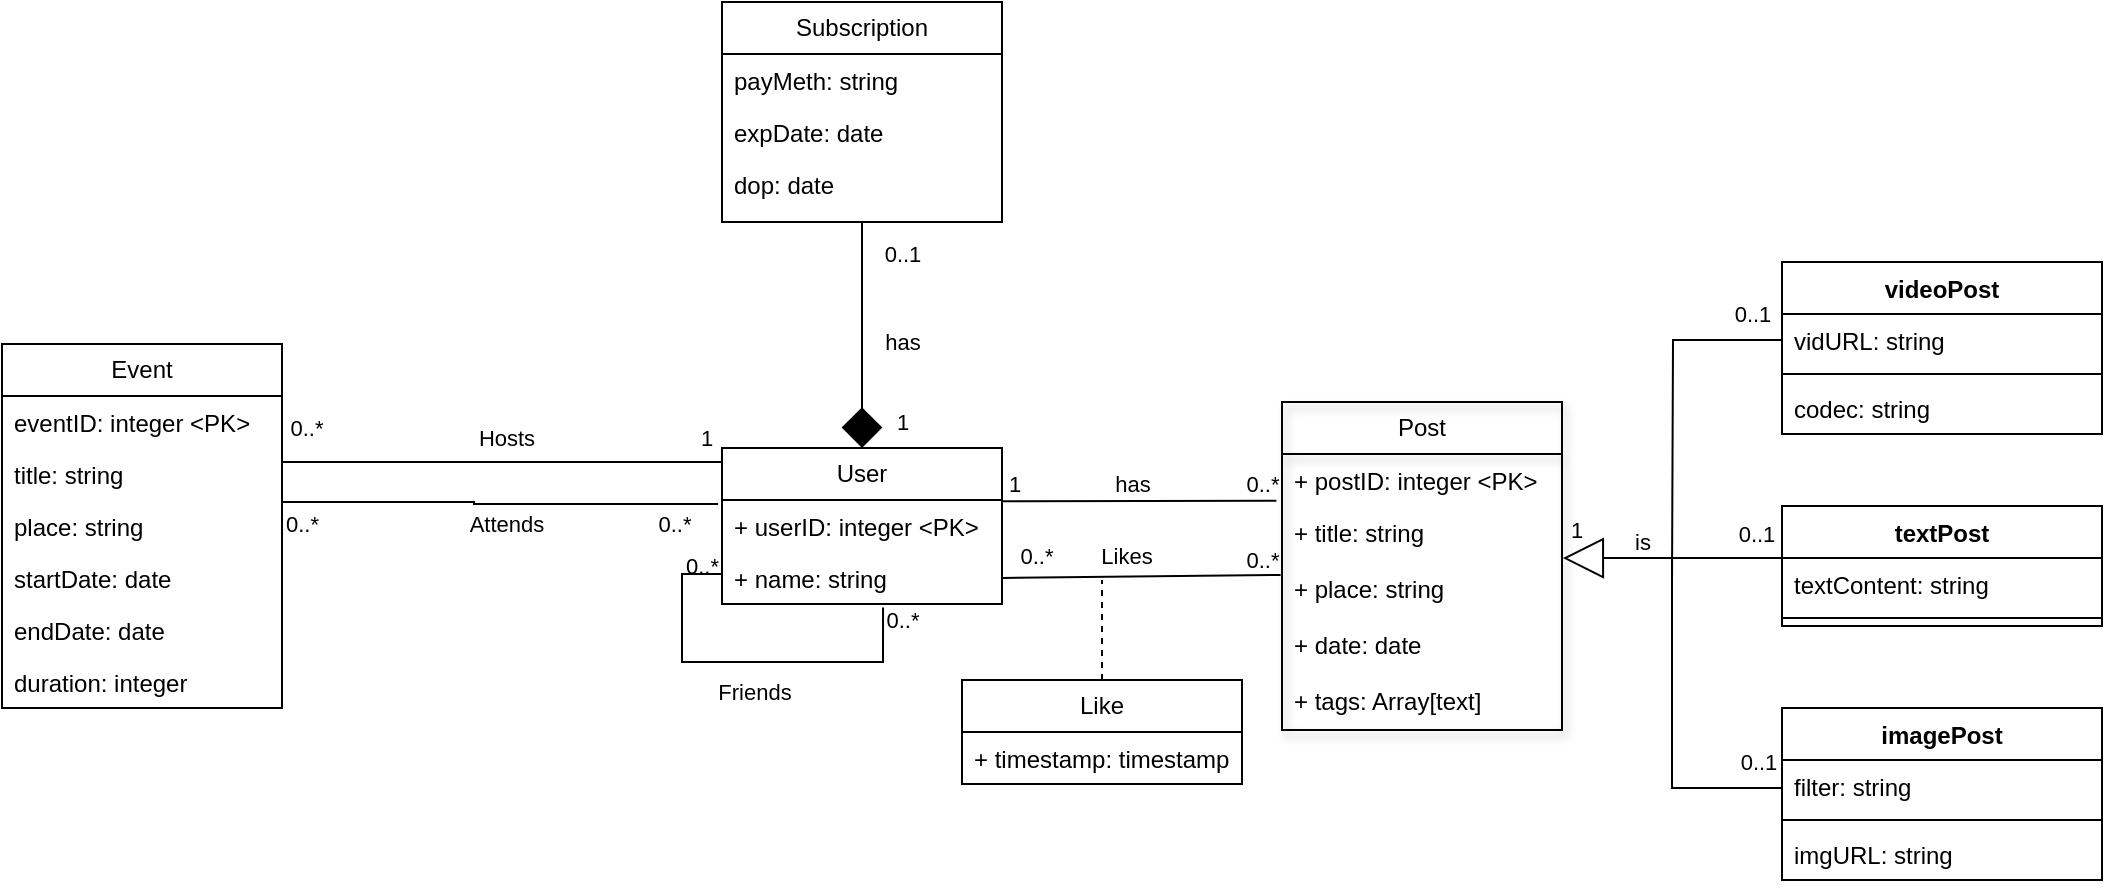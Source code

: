 <mxfile version="24.7.17">
  <diagram name="Page-1" id="sB40IVGVon7hJAWyoLqx">
    <mxGraphModel dx="1140" dy="826" grid="1" gridSize="10" guides="1" tooltips="1" connect="1" arrows="1" fold="1" page="1" pageScale="1" pageWidth="827" pageHeight="1169" background="none" math="0" shadow="0">
      <root>
        <mxCell id="0" />
        <mxCell id="1" parent="0" />
        <mxCell id="YtR0J8xUfhrT0mOV40MU-70" style="edgeStyle=orthogonalEdgeStyle;rounded=0;orthogonalLoop=1;jettySize=auto;html=1;exitX=1.003;exitY=-0.07;exitDx=0;exitDy=0;entryX=0;entryY=0.5;entryDx=0;entryDy=0;endArrow=none;endFill=0;startArrow=block;startFill=0;exitPerimeter=0;labelBorderColor=none;endSize=8;startSize=18;labelBackgroundColor=none;" parent="1" source="YtR0J8xUfhrT0mOV40MU-10" edge="1">
          <mxGeometry relative="1" as="geometry">
            <mxPoint x="980" y="572.99" as="targetPoint" />
            <mxPoint x="870" y="462.99" as="sourcePoint" />
            <Array as="points">
              <mxPoint x="925" y="458" />
              <mxPoint x="925" y="573" />
            </Array>
          </mxGeometry>
        </mxCell>
        <mxCell id="YtR0J8xUfhrT0mOV40MU-78" value="1" style="edgeLabel;html=1;align=center;verticalAlign=middle;resizable=0;points=[];labelBorderColor=none;labelBackgroundColor=none;" parent="YtR0J8xUfhrT0mOV40MU-70" vertex="1" connectable="0">
          <mxGeometry x="-0.94" y="2" relative="1" as="geometry">
            <mxPoint y="-12" as="offset" />
          </mxGeometry>
        </mxCell>
        <mxCell id="YtR0J8xUfhrT0mOV40MU-82" value="0..1" style="edgeLabel;html=1;align=center;verticalAlign=middle;resizable=0;points=[];labelBorderColor=none;labelBackgroundColor=none;" parent="YtR0J8xUfhrT0mOV40MU-70" vertex="1" connectable="0">
          <mxGeometry x="0.888" y="2" relative="1" as="geometry">
            <mxPoint y="-11" as="offset" />
          </mxGeometry>
        </mxCell>
        <mxCell id="e96Cc8Y0z2YNpMsS7pFl-3" value="is" style="edgeLabel;html=1;align=center;verticalAlign=middle;resizable=0;points=[];" vertex="1" connectable="0" parent="YtR0J8xUfhrT0mOV40MU-70">
          <mxGeometry x="-0.647" y="2" relative="1" as="geometry">
            <mxPoint y="-6" as="offset" />
          </mxGeometry>
        </mxCell>
        <mxCell id="YtR0J8xUfhrT0mOV40MU-7" value="Post" style="swimlane;fontStyle=0;childLayout=stackLayout;horizontal=1;startSize=26;fillColor=none;horizontalStack=0;resizeParent=1;resizeParentMax=0;resizeLast=0;collapsible=1;marginBottom=0;whiteSpace=wrap;html=1;shadow=1;labelBorderColor=none;labelBackgroundColor=none;" parent="1" vertex="1">
          <mxGeometry x="730" y="380" width="140" height="164" as="geometry">
            <mxRectangle x="290" y="200" width="60" height="30" as="alternateBounds" />
          </mxGeometry>
        </mxCell>
        <mxCell id="YtR0J8xUfhrT0mOV40MU-8" value="+ postID: integer &amp;lt;PK&amp;gt;" style="text;strokeColor=none;fillColor=none;align=left;verticalAlign=top;spacingLeft=4;spacingRight=4;overflow=hidden;rotatable=0;points=[[0,0.5],[1,0.5]];portConstraint=eastwest;whiteSpace=wrap;html=1;labelBorderColor=none;labelBackgroundColor=none;" parent="YtR0J8xUfhrT0mOV40MU-7" vertex="1">
          <mxGeometry y="26" width="140" height="26" as="geometry" />
        </mxCell>
        <mxCell id="YtR0J8xUfhrT0mOV40MU-9" value="+ title: string" style="text;strokeColor=none;fillColor=none;align=left;verticalAlign=top;spacingLeft=4;spacingRight=4;overflow=hidden;rotatable=0;points=[[0,0.5],[1,0.5]];portConstraint=eastwest;whiteSpace=wrap;html=1;labelBorderColor=none;labelBackgroundColor=none;" parent="YtR0J8xUfhrT0mOV40MU-7" vertex="1">
          <mxGeometry y="52" width="140" height="28" as="geometry" />
        </mxCell>
        <mxCell id="YtR0J8xUfhrT0mOV40MU-10" value="+ place: string" style="text;strokeColor=none;fillColor=none;align=left;verticalAlign=top;spacingLeft=4;spacingRight=4;overflow=hidden;rotatable=0;points=[[0,0.5],[1,0.5]];portConstraint=eastwest;whiteSpace=wrap;html=1;labelBorderColor=none;labelBackgroundColor=none;" parent="YtR0J8xUfhrT0mOV40MU-7" vertex="1">
          <mxGeometry y="80" width="140" height="28" as="geometry" />
        </mxCell>
        <mxCell id="YtR0J8xUfhrT0mOV40MU-11" value="+ date: date" style="text;strokeColor=none;fillColor=none;align=left;verticalAlign=top;spacingLeft=4;spacingRight=4;overflow=hidden;rotatable=0;points=[[0,0.5],[1,0.5]];portConstraint=eastwest;whiteSpace=wrap;html=1;labelBorderColor=none;labelBackgroundColor=none;" parent="YtR0J8xUfhrT0mOV40MU-7" vertex="1">
          <mxGeometry y="108" width="140" height="28" as="geometry" />
        </mxCell>
        <mxCell id="YtR0J8xUfhrT0mOV40MU-12" value="+ tags: Array[text]" style="text;strokeColor=none;fillColor=none;align=left;verticalAlign=top;spacingLeft=4;spacingRight=4;overflow=hidden;rotatable=0;points=[[0,0.5],[1,0.5]];portConstraint=eastwest;whiteSpace=wrap;html=1;labelBorderColor=none;labelBackgroundColor=none;" parent="YtR0J8xUfhrT0mOV40MU-7" vertex="1">
          <mxGeometry y="136" width="140" height="28" as="geometry" />
        </mxCell>
        <mxCell id="YtR0J8xUfhrT0mOV40MU-3" value="User" style="swimlane;fontStyle=0;childLayout=stackLayout;horizontal=1;startSize=26;fillColor=none;horizontalStack=0;resizeParent=1;resizeParentMax=0;resizeLast=0;collapsible=1;marginBottom=0;whiteSpace=wrap;html=1;labelBorderColor=none;labelBackgroundColor=none;" parent="1" vertex="1">
          <mxGeometry x="450" y="403" width="140" height="78" as="geometry" />
        </mxCell>
        <mxCell id="YtR0J8xUfhrT0mOV40MU-4" value="+ userID: integer &amp;lt;PK&amp;gt;" style="text;strokeColor=none;fillColor=none;align=left;verticalAlign=top;spacingLeft=4;spacingRight=4;overflow=hidden;rotatable=0;points=[[0,0.5],[1,0.5]];portConstraint=eastwest;whiteSpace=wrap;html=1;labelBorderColor=none;labelBackgroundColor=none;" parent="YtR0J8xUfhrT0mOV40MU-3" vertex="1">
          <mxGeometry y="26" width="140" height="26" as="geometry" />
        </mxCell>
        <mxCell id="YtR0J8xUfhrT0mOV40MU-5" value="+ name: string" style="text;strokeColor=none;fillColor=none;align=left;verticalAlign=top;spacingLeft=4;spacingRight=4;overflow=hidden;rotatable=0;points=[[0,0.5],[1,0.5]];portConstraint=eastwest;whiteSpace=wrap;html=1;labelBorderColor=none;labelBackgroundColor=none;" parent="YtR0J8xUfhrT0mOV40MU-3" vertex="1">
          <mxGeometry y="52" width="140" height="26" as="geometry" />
        </mxCell>
        <mxCell id="YtR0J8xUfhrT0mOV40MU-19" value="" style="endArrow=none;endFill=0;html=1;align=center;verticalAlign=middle;rounded=0;strokeColor=default;endSize=6;startSize=6;sourcePerimeterSpacing=0;targetPerimeterSpacing=0;jumpStyle=none;jumpSize=0;entryX=-0.02;entryY=0.898;entryDx=0;entryDy=0;entryPerimeter=0;exitX=1;exitY=0.024;exitDx=0;exitDy=0;exitPerimeter=0;labelBorderColor=none;labelBackgroundColor=none;" parent="1" source="YtR0J8xUfhrT0mOV40MU-4" target="YtR0J8xUfhrT0mOV40MU-8" edge="1">
          <mxGeometry x="-1" relative="1" as="geometry">
            <mxPoint x="540" y="420" as="sourcePoint" />
            <mxPoint x="730" y="420" as="targetPoint" />
            <Array as="points" />
          </mxGeometry>
        </mxCell>
        <mxCell id="YtR0J8xUfhrT0mOV40MU-20" value="1" style="edgeLabel;resizable=0;html=1;align=center;verticalAlign=bottom;spacingLeft=-7;labelBorderColor=none;labelBackgroundColor=none;" parent="YtR0J8xUfhrT0mOV40MU-19" connectable="0" vertex="1">
          <mxGeometry x="-1" relative="1" as="geometry">
            <mxPoint x="9" as="offset" />
          </mxGeometry>
        </mxCell>
        <mxCell id="YtR0J8xUfhrT0mOV40MU-24" value="0..*" style="edgeLabel;html=1;align=center;verticalAlign=middle;resizable=0;points=[];labelBorderColor=none;labelBackgroundColor=none;" parent="YtR0J8xUfhrT0mOV40MU-19" vertex="1" connectable="0">
          <mxGeometry x="0.776" y="-2" relative="1" as="geometry">
            <mxPoint x="8" y="-11" as="offset" />
          </mxGeometry>
        </mxCell>
        <mxCell id="YtR0J8xUfhrT0mOV40MU-105" value="has" style="edgeLabel;html=1;align=center;verticalAlign=middle;resizable=0;points=[];labelBorderColor=none;labelBackgroundColor=none;" parent="YtR0J8xUfhrT0mOV40MU-19" vertex="1" connectable="0">
          <mxGeometry x="-0.05" y="3" relative="1" as="geometry">
            <mxPoint y="-6" as="offset" />
          </mxGeometry>
        </mxCell>
        <mxCell id="YtR0J8xUfhrT0mOV40MU-25" value="Like" style="swimlane;fontStyle=0;childLayout=stackLayout;horizontal=1;startSize=26;fillColor=none;horizontalStack=0;resizeParent=1;resizeParentMax=0;resizeLast=0;collapsible=1;marginBottom=0;whiteSpace=wrap;html=1;labelBorderColor=none;labelBackgroundColor=none;" parent="1" vertex="1">
          <mxGeometry x="570" y="519" width="140" height="52" as="geometry" />
        </mxCell>
        <mxCell id="YtR0J8xUfhrT0mOV40MU-26" value="+ timestamp: timestamp" style="text;strokeColor=none;fillColor=none;align=left;verticalAlign=top;spacingLeft=4;spacingRight=4;overflow=hidden;rotatable=0;points=[[0,0.5],[1,0.5]];portConstraint=eastwest;whiteSpace=wrap;html=1;labelBorderColor=none;labelBackgroundColor=none;" parent="YtR0J8xUfhrT0mOV40MU-25" vertex="1">
          <mxGeometry y="26" width="140" height="26" as="geometry" />
        </mxCell>
        <mxCell id="YtR0J8xUfhrT0mOV40MU-34" value="Event" style="swimlane;fontStyle=0;childLayout=stackLayout;horizontal=1;startSize=26;horizontalStack=0;resizeParent=1;resizeParentMax=0;resizeLast=0;collapsible=1;marginBottom=0;whiteSpace=wrap;html=1;labelBorderColor=none;labelBackgroundColor=none;" parent="1" vertex="1">
          <mxGeometry x="90" y="351" width="140" height="182" as="geometry" />
        </mxCell>
        <mxCell id="YtR0J8xUfhrT0mOV40MU-40" value="eventID: integer &amp;lt;PK&amp;gt;" style="text;strokeColor=none;fillColor=none;align=left;verticalAlign=top;spacingLeft=4;spacingRight=4;overflow=hidden;rotatable=0;points=[[0,0.5],[1,0.5]];portConstraint=eastwest;whiteSpace=wrap;html=1;labelBorderColor=none;labelBackgroundColor=none;" parent="YtR0J8xUfhrT0mOV40MU-34" vertex="1">
          <mxGeometry y="26" width="140" height="26" as="geometry" />
        </mxCell>
        <mxCell id="YtR0J8xUfhrT0mOV40MU-39" value="title: string" style="text;strokeColor=none;fillColor=none;align=left;verticalAlign=top;spacingLeft=4;spacingRight=4;overflow=hidden;rotatable=0;points=[[0,0.5],[1,0.5]];portConstraint=eastwest;whiteSpace=wrap;html=1;labelBorderColor=none;labelBackgroundColor=none;" parent="YtR0J8xUfhrT0mOV40MU-34" vertex="1">
          <mxGeometry y="52" width="140" height="26" as="geometry" />
        </mxCell>
        <mxCell id="YtR0J8xUfhrT0mOV40MU-38" value="place: string" style="text;strokeColor=none;fillColor=none;align=left;verticalAlign=top;spacingLeft=4;spacingRight=4;overflow=hidden;rotatable=0;points=[[0,0.5],[1,0.5]];portConstraint=eastwest;whiteSpace=wrap;html=1;labelBorderColor=none;labelBackgroundColor=none;" parent="YtR0J8xUfhrT0mOV40MU-34" vertex="1">
          <mxGeometry y="78" width="140" height="26" as="geometry" />
        </mxCell>
        <mxCell id="YtR0J8xUfhrT0mOV40MU-35" value="startDate: date" style="text;strokeColor=none;fillColor=none;align=left;verticalAlign=top;spacingLeft=4;spacingRight=4;overflow=hidden;rotatable=0;points=[[0,0.5],[1,0.5]];portConstraint=eastwest;whiteSpace=wrap;html=1;labelBorderColor=none;labelBackgroundColor=none;" parent="YtR0J8xUfhrT0mOV40MU-34" vertex="1">
          <mxGeometry y="104" width="140" height="26" as="geometry" />
        </mxCell>
        <mxCell id="YtR0J8xUfhrT0mOV40MU-36" value="endDate: date" style="text;strokeColor=none;fillColor=none;align=left;verticalAlign=top;spacingLeft=4;spacingRight=4;overflow=hidden;rotatable=0;points=[[0,0.5],[1,0.5]];portConstraint=eastwest;whiteSpace=wrap;html=1;labelBorderColor=none;labelBackgroundColor=none;" parent="YtR0J8xUfhrT0mOV40MU-34" vertex="1">
          <mxGeometry y="130" width="140" height="26" as="geometry" />
        </mxCell>
        <mxCell id="YtR0J8xUfhrT0mOV40MU-37" value="duration: integer" style="text;strokeColor=none;fillColor=none;align=left;verticalAlign=top;spacingLeft=4;spacingRight=4;overflow=hidden;rotatable=0;points=[[0,0.5],[1,0.5]];portConstraint=eastwest;whiteSpace=wrap;html=1;labelBorderColor=none;labelBackgroundColor=none;" parent="YtR0J8xUfhrT0mOV40MU-34" vertex="1">
          <mxGeometry y="156" width="140" height="26" as="geometry" />
        </mxCell>
        <mxCell id="YtR0J8xUfhrT0mOV40MU-41" style="edgeStyle=orthogonalEdgeStyle;rounded=0;orthogonalLoop=1;jettySize=auto;html=1;exitX=0;exitY=0.5;exitDx=0;exitDy=0;entryX=1;entryY=0.5;entryDx=0;entryDy=0;endArrow=none;endFill=0;labelBorderColor=none;labelBackgroundColor=none;" parent="1" source="YtR0J8xUfhrT0mOV40MU-4" target="YtR0J8xUfhrT0mOV40MU-38" edge="1">
          <mxGeometry relative="1" as="geometry">
            <Array as="points">
              <mxPoint x="450" y="410" />
              <mxPoint x="230" y="410" />
            </Array>
          </mxGeometry>
        </mxCell>
        <mxCell id="YtR0J8xUfhrT0mOV40MU-42" value="1" style="edgeLabel;html=1;align=center;verticalAlign=middle;resizable=0;points=[];labelBorderColor=none;labelBackgroundColor=none;" parent="YtR0J8xUfhrT0mOV40MU-41" vertex="1" connectable="0">
          <mxGeometry x="-0.829" relative="1" as="geometry">
            <mxPoint x="-8" y="-20" as="offset" />
          </mxGeometry>
        </mxCell>
        <mxCell id="YtR0J8xUfhrT0mOV40MU-45" value="Hosts" style="edgeLabel;html=1;align=center;verticalAlign=middle;resizable=0;points=[];labelBorderColor=none;labelBackgroundColor=none;" parent="YtR0J8xUfhrT0mOV40MU-41" vertex="1" connectable="0">
          <mxGeometry x="-0.014" relative="1" as="geometry">
            <mxPoint y="-12" as="offset" />
          </mxGeometry>
        </mxCell>
        <mxCell id="YtR0J8xUfhrT0mOV40MU-46" value="0..*" style="edgeLabel;html=1;align=center;verticalAlign=middle;resizable=0;points=[];labelBorderColor=none;labelBackgroundColor=none;" parent="YtR0J8xUfhrT0mOV40MU-41" vertex="1" connectable="0">
          <mxGeometry x="0.771" y="-1" relative="1" as="geometry">
            <mxPoint x="11" y="-16" as="offset" />
          </mxGeometry>
        </mxCell>
        <mxCell id="YtR0J8xUfhrT0mOV40MU-50" value="" style="endArrow=none;html=1;rounded=0;exitX=1;exitY=0.5;exitDx=0;exitDy=0;entryX=-0.005;entryY=0.231;entryDx=0;entryDy=0;entryPerimeter=0;endFill=0;strokeWidth=1;startSize=6;sourcePerimeterSpacing=0;labelBorderColor=none;labelBackgroundColor=none;" parent="1" source="YtR0J8xUfhrT0mOV40MU-5" target="YtR0J8xUfhrT0mOV40MU-10" edge="1">
          <mxGeometry width="50" height="50" relative="1" as="geometry">
            <mxPoint x="600" y="610" as="sourcePoint" />
            <mxPoint x="650" y="560" as="targetPoint" />
          </mxGeometry>
        </mxCell>
        <mxCell id="YtR0J8xUfhrT0mOV40MU-54" value="0..*" style="edgeLabel;html=1;align=center;verticalAlign=bottom;resizable=0;points=[];spacing=2;spacingTop=0;spacingLeft=-7;labelBorderColor=none;labelBackgroundColor=none;" parent="YtR0J8xUfhrT0mOV40MU-50" vertex="1" connectable="0">
          <mxGeometry x="-0.94" y="3" relative="1" as="geometry">
            <mxPoint x="16" y="1" as="offset" />
          </mxGeometry>
        </mxCell>
        <mxCell id="YtR0J8xUfhrT0mOV40MU-55" value="0..*" style="edgeLabel;html=1;align=center;verticalAlign=middle;resizable=0;points=[];labelBorderColor=none;labelBackgroundColor=none;" parent="YtR0J8xUfhrT0mOV40MU-50" vertex="1" connectable="0">
          <mxGeometry x="0.899" y="1" relative="1" as="geometry">
            <mxPoint x="-3" y="-7" as="offset" />
          </mxGeometry>
        </mxCell>
        <mxCell id="YtR0J8xUfhrT0mOV40MU-106" value="Likes" style="edgeLabel;html=1;align=center;verticalAlign=middle;resizable=0;points=[];labelBorderColor=none;labelBackgroundColor=none;" parent="YtR0J8xUfhrT0mOV40MU-50" vertex="1" connectable="0">
          <mxGeometry x="-0.117" y="1" relative="1" as="geometry">
            <mxPoint y="-10" as="offset" />
          </mxGeometry>
        </mxCell>
        <mxCell id="YtR0J8xUfhrT0mOV40MU-53" value="" style="endArrow=none;endFill=0;endSize=12;html=1;rounded=0;exitX=0.5;exitY=0;exitDx=0;exitDy=0;dashed=1;labelBorderColor=none;labelBackgroundColor=none;" parent="1" source="YtR0J8xUfhrT0mOV40MU-25" edge="1">
          <mxGeometry width="160" relative="1" as="geometry">
            <mxPoint x="580" y="539" as="sourcePoint" />
            <mxPoint x="640" y="469" as="targetPoint" />
            <Array as="points" />
          </mxGeometry>
        </mxCell>
        <mxCell id="YtR0J8xUfhrT0mOV40MU-57" value="imagePost" style="swimlane;fontStyle=1;align=center;verticalAlign=top;childLayout=stackLayout;horizontal=1;startSize=26;horizontalStack=0;resizeParent=1;resizeParentMax=0;resizeLast=0;collapsible=1;marginBottom=0;whiteSpace=wrap;html=1;labelBorderColor=none;labelBackgroundColor=none;" parent="1" vertex="1">
          <mxGeometry x="980" y="533" width="160" height="86" as="geometry" />
        </mxCell>
        <mxCell id="YtR0J8xUfhrT0mOV40MU-58" value="filter: string" style="text;strokeColor=none;fillColor=none;align=left;verticalAlign=top;spacingLeft=4;spacingRight=4;overflow=hidden;rotatable=0;points=[[0,0.5],[1,0.5]];portConstraint=eastwest;whiteSpace=wrap;html=1;labelBorderColor=none;labelBackgroundColor=none;" parent="YtR0J8xUfhrT0mOV40MU-57" vertex="1">
          <mxGeometry y="26" width="160" height="26" as="geometry" />
        </mxCell>
        <mxCell id="YtR0J8xUfhrT0mOV40MU-59" value="" style="line;strokeWidth=1;fillColor=none;align=left;verticalAlign=middle;spacingTop=-1;spacingLeft=3;spacingRight=3;rotatable=0;labelPosition=right;points=[];portConstraint=eastwest;strokeColor=inherit;labelBorderColor=none;labelBackgroundColor=none;" parent="YtR0J8xUfhrT0mOV40MU-57" vertex="1">
          <mxGeometry y="52" width="160" height="8" as="geometry" />
        </mxCell>
        <mxCell id="YtR0J8xUfhrT0mOV40MU-60" value="imgURL: string" style="text;strokeColor=none;fillColor=none;align=left;verticalAlign=top;spacingLeft=4;spacingRight=4;overflow=hidden;rotatable=0;points=[[0,0.5],[1,0.5]];portConstraint=eastwest;whiteSpace=wrap;html=1;labelBorderColor=none;labelBackgroundColor=none;" parent="YtR0J8xUfhrT0mOV40MU-57" vertex="1">
          <mxGeometry y="60" width="160" height="26" as="geometry" />
        </mxCell>
        <mxCell id="YtR0J8xUfhrT0mOV40MU-61" value="textPost" style="swimlane;fontStyle=1;align=center;verticalAlign=top;childLayout=stackLayout;horizontal=1;startSize=26;horizontalStack=0;resizeParent=1;resizeParentMax=0;resizeLast=0;collapsible=1;marginBottom=0;whiteSpace=wrap;html=1;labelBorderColor=none;labelBackgroundColor=none;" parent="1" vertex="1">
          <mxGeometry x="980" y="432" width="160" height="60" as="geometry" />
        </mxCell>
        <mxCell id="YtR0J8xUfhrT0mOV40MU-62" value="textContent: string" style="text;strokeColor=none;fillColor=none;align=left;verticalAlign=top;spacingLeft=4;spacingRight=4;overflow=hidden;rotatable=0;points=[[0,0.5],[1,0.5]];portConstraint=eastwest;whiteSpace=wrap;html=1;labelBorderColor=none;labelBackgroundColor=none;" parent="YtR0J8xUfhrT0mOV40MU-61" vertex="1">
          <mxGeometry y="26" width="160" height="26" as="geometry" />
        </mxCell>
        <mxCell id="YtR0J8xUfhrT0mOV40MU-63" value="" style="line;strokeWidth=1;fillColor=none;align=left;verticalAlign=middle;spacingTop=-1;spacingLeft=3;spacingRight=3;rotatable=0;labelPosition=right;points=[];portConstraint=eastwest;strokeColor=inherit;labelBorderColor=none;labelBackgroundColor=none;" parent="YtR0J8xUfhrT0mOV40MU-61" vertex="1">
          <mxGeometry y="52" width="160" height="8" as="geometry" />
        </mxCell>
        <mxCell id="YtR0J8xUfhrT0mOV40MU-65" value="videoPost" style="swimlane;fontStyle=1;align=center;verticalAlign=top;childLayout=stackLayout;horizontal=1;startSize=26;horizontalStack=0;resizeParent=1;resizeParentMax=0;resizeLast=0;collapsible=1;marginBottom=0;whiteSpace=wrap;html=1;labelBorderColor=none;labelBackgroundColor=none;" parent="1" vertex="1">
          <mxGeometry x="980" y="310" width="160" height="86" as="geometry" />
        </mxCell>
        <mxCell id="YtR0J8xUfhrT0mOV40MU-74" style="edgeStyle=orthogonalEdgeStyle;rounded=0;orthogonalLoop=1;jettySize=auto;html=1;exitX=0;exitY=0.5;exitDx=0;exitDy=0;endArrow=none;endFill=0;labelBorderColor=none;labelBackgroundColor=none;" parent="YtR0J8xUfhrT0mOV40MU-65" source="YtR0J8xUfhrT0mOV40MU-66" edge="1">
          <mxGeometry relative="1" as="geometry">
            <mxPoint x="-55" y="160" as="targetPoint" />
          </mxGeometry>
        </mxCell>
        <mxCell id="YtR0J8xUfhrT0mOV40MU-79" value="0..1" style="edgeLabel;html=1;align=center;verticalAlign=middle;resizable=0;points=[];labelBorderColor=none;labelBackgroundColor=none;" parent="YtR0J8xUfhrT0mOV40MU-74" vertex="1" connectable="0">
          <mxGeometry x="-0.884" y="-1" relative="1" as="geometry">
            <mxPoint x="-5" y="-12" as="offset" />
          </mxGeometry>
        </mxCell>
        <mxCell id="YtR0J8xUfhrT0mOV40MU-66" value="vidURL: string" style="text;strokeColor=none;fillColor=none;align=left;verticalAlign=top;spacingLeft=4;spacingRight=4;overflow=hidden;rotatable=0;points=[[0,0.5],[1,0.5]];portConstraint=eastwest;whiteSpace=wrap;html=1;labelBorderColor=none;labelBackgroundColor=none;" parent="YtR0J8xUfhrT0mOV40MU-65" vertex="1">
          <mxGeometry y="26" width="160" height="26" as="geometry" />
        </mxCell>
        <mxCell id="YtR0J8xUfhrT0mOV40MU-67" value="" style="line;strokeWidth=1;fillColor=none;align=left;verticalAlign=middle;spacingTop=-1;spacingLeft=3;spacingRight=3;rotatable=0;labelPosition=right;points=[];portConstraint=eastwest;strokeColor=inherit;labelBorderColor=none;labelBackgroundColor=none;" parent="YtR0J8xUfhrT0mOV40MU-65" vertex="1">
          <mxGeometry y="52" width="160" height="8" as="geometry" />
        </mxCell>
        <mxCell id="YtR0J8xUfhrT0mOV40MU-68" value="codec: string" style="text;strokeColor=none;fillColor=none;align=left;verticalAlign=top;spacingLeft=4;spacingRight=4;overflow=hidden;rotatable=0;points=[[0,0.5],[1,0.5]];portConstraint=eastwest;whiteSpace=wrap;html=1;labelBorderColor=none;labelBackgroundColor=none;" parent="YtR0J8xUfhrT0mOV40MU-65" vertex="1">
          <mxGeometry y="60" width="160" height="26" as="geometry" />
        </mxCell>
        <mxCell id="YtR0J8xUfhrT0mOV40MU-77" style="rounded=0;orthogonalLoop=1;jettySize=auto;html=1;endArrow=none;endFill=0;labelBorderColor=none;labelBackgroundColor=none;" parent="1" edge="1">
          <mxGeometry relative="1" as="geometry">
            <mxPoint x="924" y="458" as="targetPoint" />
            <mxPoint x="980" y="458" as="sourcePoint" />
          </mxGeometry>
        </mxCell>
        <mxCell id="YtR0J8xUfhrT0mOV40MU-81" value="0..1" style="edgeLabel;html=1;align=center;verticalAlign=middle;resizable=0;points=[];labelBorderColor=none;labelBackgroundColor=none;" parent="YtR0J8xUfhrT0mOV40MU-77" vertex="1" connectable="0">
          <mxGeometry x="-0.515" y="-2" relative="1" as="geometry">
            <mxPoint y="-10" as="offset" />
          </mxGeometry>
        </mxCell>
        <mxCell id="YtR0J8xUfhrT0mOV40MU-91" value="" style="endArrow=none;endFill=0;html=1;edgeStyle=orthogonalEdgeStyle;align=left;verticalAlign=top;rounded=0;exitX=1;exitY=0.5;exitDx=0;exitDy=0;entryX=-0.014;entryY=0.231;entryDx=0;entryDy=0;entryPerimeter=0;labelBorderColor=none;labelBackgroundColor=none;" parent="1" edge="1">
          <mxGeometry x="-1" relative="1" as="geometry">
            <mxPoint x="230" y="438.02" as="sourcePoint" />
            <mxPoint x="448.04" y="431.026" as="targetPoint" />
            <Array as="points">
              <mxPoint x="230" y="430.02" />
              <mxPoint x="326" y="430.02" />
            </Array>
          </mxGeometry>
        </mxCell>
        <mxCell id="YtR0J8xUfhrT0mOV40MU-92" value="0..*" style="edgeLabel;resizable=0;html=1;align=left;verticalAlign=bottom;labelBorderColor=none;labelBackgroundColor=none;" parent="YtR0J8xUfhrT0mOV40MU-91" connectable="0" vertex="1">
          <mxGeometry x="-1" relative="1" as="geometry">
            <mxPoint y="11" as="offset" />
          </mxGeometry>
        </mxCell>
        <mxCell id="YtR0J8xUfhrT0mOV40MU-93" value="0..*" style="edgeLabel;html=1;align=center;verticalAlign=middle;resizable=0;points=[];labelBorderColor=none;labelBackgroundColor=none;" parent="YtR0J8xUfhrT0mOV40MU-91" vertex="1" connectable="0">
          <mxGeometry x="0.805" y="-3" relative="1" as="geometry">
            <mxPoint y="7" as="offset" />
          </mxGeometry>
        </mxCell>
        <mxCell id="YtR0J8xUfhrT0mOV40MU-94" value="Attends" style="edgeLabel;html=1;align=center;verticalAlign=middle;resizable=0;points=[];labelBorderColor=none;labelBackgroundColor=none;" parent="YtR0J8xUfhrT0mOV40MU-91" vertex="1" connectable="0">
          <mxGeometry x="0.062" y="-1" relative="1" as="geometry">
            <mxPoint y="9" as="offset" />
          </mxGeometry>
        </mxCell>
        <mxCell id="YtR0J8xUfhrT0mOV40MU-87" value="" style="endArrow=none;endFill=0;html=1;edgeStyle=orthogonalEdgeStyle;align=left;verticalAlign=top;rounded=0;entryX=0.575;entryY=1.027;entryDx=0;entryDy=0;entryPerimeter=0;exitX=0;exitY=0.5;exitDx=0;exitDy=0;labelBorderColor=none;labelBackgroundColor=none;" parent="1" edge="1">
          <mxGeometry x="-0.259" y="-10" relative="1" as="geometry">
            <mxPoint x="450.02" y="468.0" as="sourcePoint" />
            <mxPoint x="530.52" y="482.756" as="targetPoint" />
            <Array as="points">
              <mxPoint x="450" y="466" />
              <mxPoint x="430" y="466" />
              <mxPoint x="430" y="510" />
              <mxPoint x="531" y="510" />
            </Array>
            <mxPoint as="offset" />
          </mxGeometry>
        </mxCell>
        <mxCell id="YtR0J8xUfhrT0mOV40MU-88" value="0..*" style="edgeLabel;resizable=0;html=1;align=left;verticalAlign=bottom;labelBorderColor=none;labelBackgroundColor=none;" parent="YtR0J8xUfhrT0mOV40MU-87" connectable="0" vertex="1">
          <mxGeometry x="-1" y="1" relative="1" as="geometry">
            <mxPoint x="-19" y="2" as="offset" />
          </mxGeometry>
        </mxCell>
        <mxCell id="YtR0J8xUfhrT0mOV40MU-90" value="Friends" style="edgeLabel;html=1;align=center;verticalAlign=middle;resizable=0;points=[];labelBorderColor=none;labelBackgroundColor=none;" parent="YtR0J8xUfhrT0mOV40MU-87" vertex="1" connectable="0">
          <mxGeometry x="0.049" y="-1" relative="1" as="geometry">
            <mxPoint y="14" as="offset" />
          </mxGeometry>
        </mxCell>
        <mxCell id="e96Cc8Y0z2YNpMsS7pFl-1" value="0..*" style="edgeLabel;html=1;align=center;verticalAlign=middle;resizable=0;points=[];" vertex="1" connectable="0" parent="YtR0J8xUfhrT0mOV40MU-87">
          <mxGeometry x="0.938" relative="1" as="geometry">
            <mxPoint x="9" as="offset" />
          </mxGeometry>
        </mxCell>
        <mxCell id="YtR0J8xUfhrT0mOV40MU-112" style="edgeStyle=orthogonalEdgeStyle;rounded=0;orthogonalLoop=1;jettySize=auto;html=1;entryX=0.5;entryY=0;entryDx=0;entryDy=0;endArrow=diamond;endFill=1;labelBorderColor=none;endSize=18;startSize=6;labelBackgroundColor=none;" parent="1" source="YtR0J8xUfhrT0mOV40MU-107" target="YtR0J8xUfhrT0mOV40MU-3" edge="1">
          <mxGeometry relative="1" as="geometry" />
        </mxCell>
        <mxCell id="YtR0J8xUfhrT0mOV40MU-113" value="0..1" style="edgeLabel;html=1;align=center;verticalAlign=middle;resizable=0;points=[];" parent="YtR0J8xUfhrT0mOV40MU-112" vertex="1" connectable="0">
          <mxGeometry x="-0.713" relative="1" as="geometry">
            <mxPoint x="20" as="offset" />
          </mxGeometry>
        </mxCell>
        <mxCell id="YtR0J8xUfhrT0mOV40MU-114" value="1" style="edgeLabel;html=1;align=center;verticalAlign=middle;resizable=0;points=[];" parent="YtR0J8xUfhrT0mOV40MU-112" vertex="1" connectable="0">
          <mxGeometry x="0.487" y="2" relative="1" as="geometry">
            <mxPoint x="18" y="16" as="offset" />
          </mxGeometry>
        </mxCell>
        <mxCell id="e96Cc8Y0z2YNpMsS7pFl-2" value="has" style="edgeLabel;html=1;align=center;verticalAlign=middle;resizable=0;points=[];" vertex="1" connectable="0" parent="YtR0J8xUfhrT0mOV40MU-112">
          <mxGeometry x="-0.223" y="2" relative="1" as="geometry">
            <mxPoint x="18" y="16" as="offset" />
          </mxGeometry>
        </mxCell>
        <mxCell id="YtR0J8xUfhrT0mOV40MU-107" value="Subscription" style="swimlane;fontStyle=0;childLayout=stackLayout;horizontal=1;startSize=26;fillColor=none;horizontalStack=0;resizeParent=1;resizeParentMax=0;resizeLast=0;collapsible=1;marginBottom=0;whiteSpace=wrap;html=1;labelBorderColor=none;labelBackgroundColor=none;" parent="1" vertex="1">
          <mxGeometry x="450" y="180" width="140" height="110" as="geometry" />
        </mxCell>
        <mxCell id="YtR0J8xUfhrT0mOV40MU-108" value="payMeth: string" style="text;strokeColor=none;fillColor=none;align=left;verticalAlign=top;spacingLeft=4;spacingRight=4;overflow=hidden;rotatable=0;points=[[0,0.5],[1,0.5]];portConstraint=eastwest;whiteSpace=wrap;html=1;labelBorderColor=none;labelBackgroundColor=none;" parent="YtR0J8xUfhrT0mOV40MU-107" vertex="1">
          <mxGeometry y="26" width="140" height="26" as="geometry" />
        </mxCell>
        <mxCell id="YtR0J8xUfhrT0mOV40MU-109" value="expDate: date" style="text;strokeColor=none;fillColor=none;align=left;verticalAlign=top;spacingLeft=4;spacingRight=4;overflow=hidden;rotatable=0;points=[[0,0.5],[1,0.5]];portConstraint=eastwest;whiteSpace=wrap;html=1;labelBorderColor=none;labelBackgroundColor=none;" parent="YtR0J8xUfhrT0mOV40MU-107" vertex="1">
          <mxGeometry y="52" width="140" height="26" as="geometry" />
        </mxCell>
        <mxCell id="YtR0J8xUfhrT0mOV40MU-110" value="dop: date" style="text;strokeColor=none;fillColor=none;align=left;verticalAlign=top;spacingLeft=4;spacingRight=4;overflow=hidden;rotatable=0;points=[[0,0.5],[1,0.5]];portConstraint=eastwest;whiteSpace=wrap;html=1;labelBorderColor=none;labelBackgroundColor=none;" parent="YtR0J8xUfhrT0mOV40MU-107" vertex="1">
          <mxGeometry y="78" width="140" height="32" as="geometry" />
        </mxCell>
      </root>
    </mxGraphModel>
  </diagram>
</mxfile>
